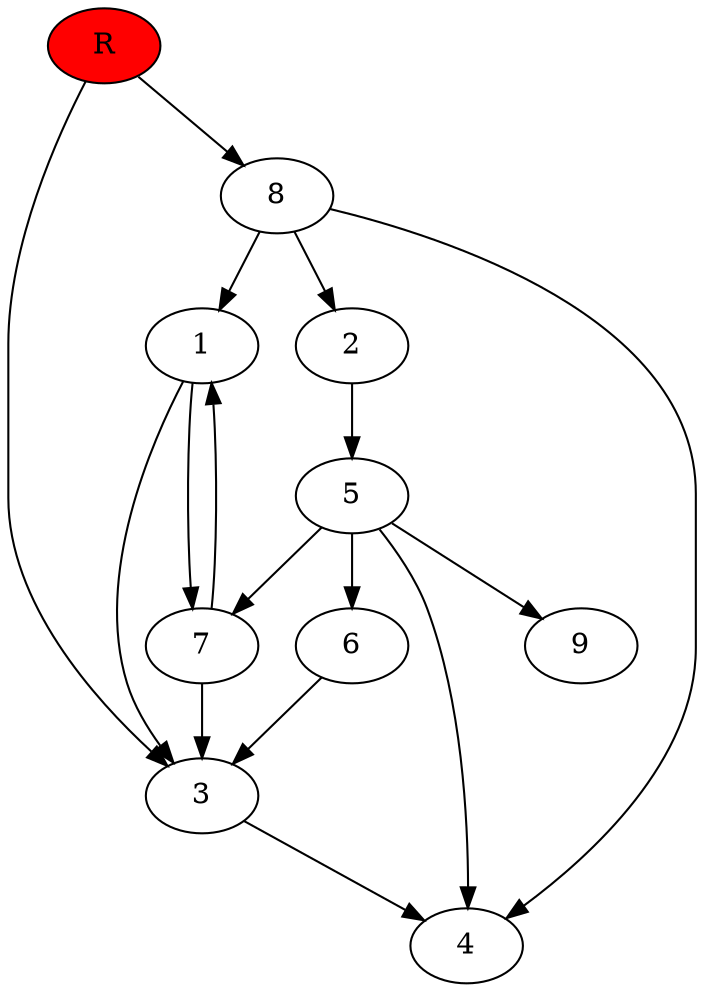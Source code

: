 digraph prb81300 {
	1
	2
	3
	4
	5
	6
	7
	8
	R [fillcolor="#ff0000" style=filled]
	1 -> 3
	1 -> 7
	2 -> 5
	3 -> 4
	5 -> 4
	5 -> 6
	5 -> 7
	5 -> 9
	6 -> 3
	7 -> 1
	7 -> 3
	8 -> 1
	8 -> 2
	8 -> 4
	R -> 3
	R -> 8
}
